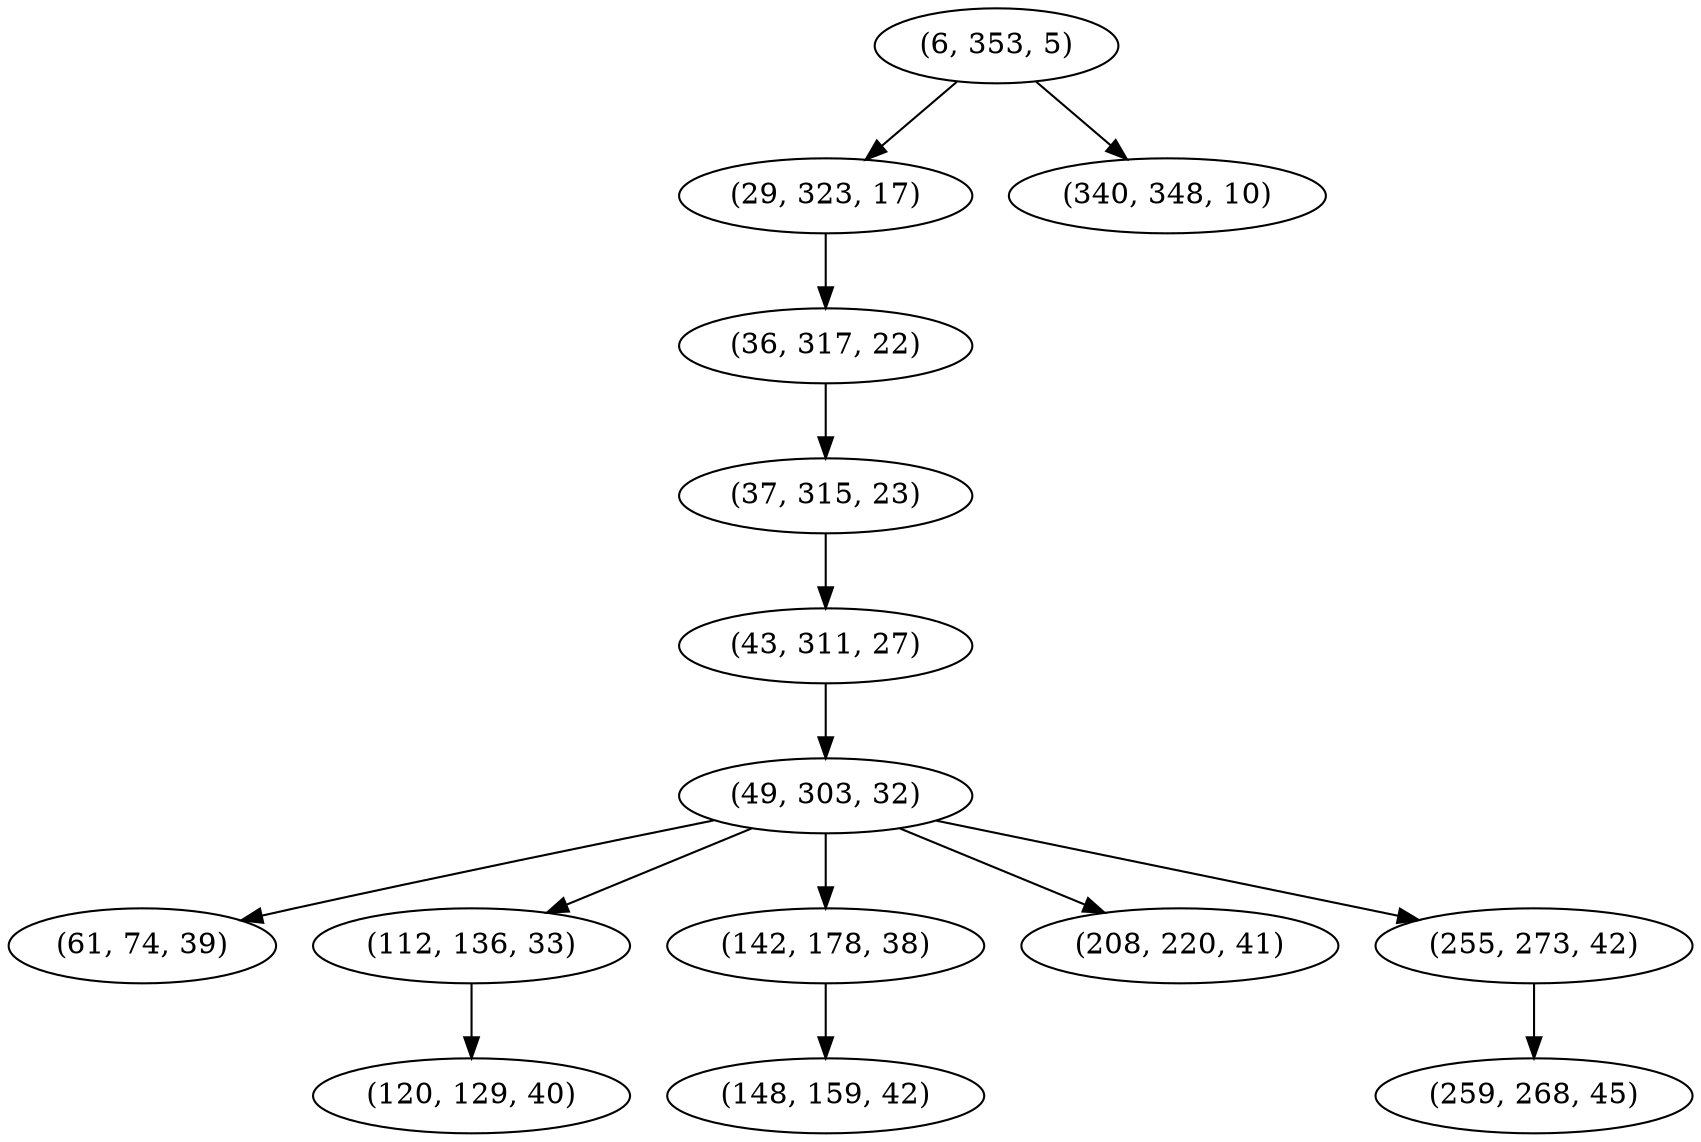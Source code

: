 digraph tree {
    "(6, 353, 5)";
    "(29, 323, 17)";
    "(36, 317, 22)";
    "(37, 315, 23)";
    "(43, 311, 27)";
    "(49, 303, 32)";
    "(61, 74, 39)";
    "(112, 136, 33)";
    "(120, 129, 40)";
    "(142, 178, 38)";
    "(148, 159, 42)";
    "(208, 220, 41)";
    "(255, 273, 42)";
    "(259, 268, 45)";
    "(340, 348, 10)";
    "(6, 353, 5)" -> "(29, 323, 17)";
    "(6, 353, 5)" -> "(340, 348, 10)";
    "(29, 323, 17)" -> "(36, 317, 22)";
    "(36, 317, 22)" -> "(37, 315, 23)";
    "(37, 315, 23)" -> "(43, 311, 27)";
    "(43, 311, 27)" -> "(49, 303, 32)";
    "(49, 303, 32)" -> "(61, 74, 39)";
    "(49, 303, 32)" -> "(112, 136, 33)";
    "(49, 303, 32)" -> "(142, 178, 38)";
    "(49, 303, 32)" -> "(208, 220, 41)";
    "(49, 303, 32)" -> "(255, 273, 42)";
    "(112, 136, 33)" -> "(120, 129, 40)";
    "(142, 178, 38)" -> "(148, 159, 42)";
    "(255, 273, 42)" -> "(259, 268, 45)";
}

